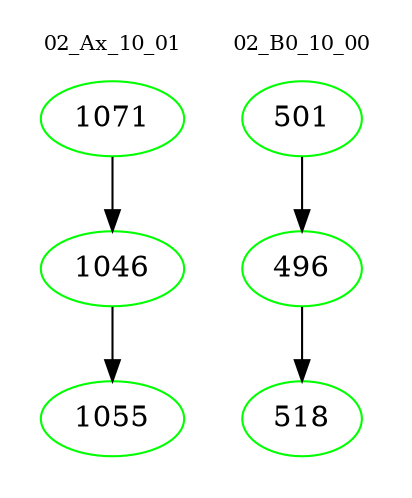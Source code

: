 digraph{
subgraph cluster_0 {
color = white
label = "02_Ax_10_01";
fontsize=10;
T0_1071 [label="1071", color="green"]
T0_1071 -> T0_1046 [color="black"]
T0_1046 [label="1046", color="green"]
T0_1046 -> T0_1055 [color="black"]
T0_1055 [label="1055", color="green"]
}
subgraph cluster_1 {
color = white
label = "02_B0_10_00";
fontsize=10;
T1_501 [label="501", color="green"]
T1_501 -> T1_496 [color="black"]
T1_496 [label="496", color="green"]
T1_496 -> T1_518 [color="black"]
T1_518 [label="518", color="green"]
}
}
